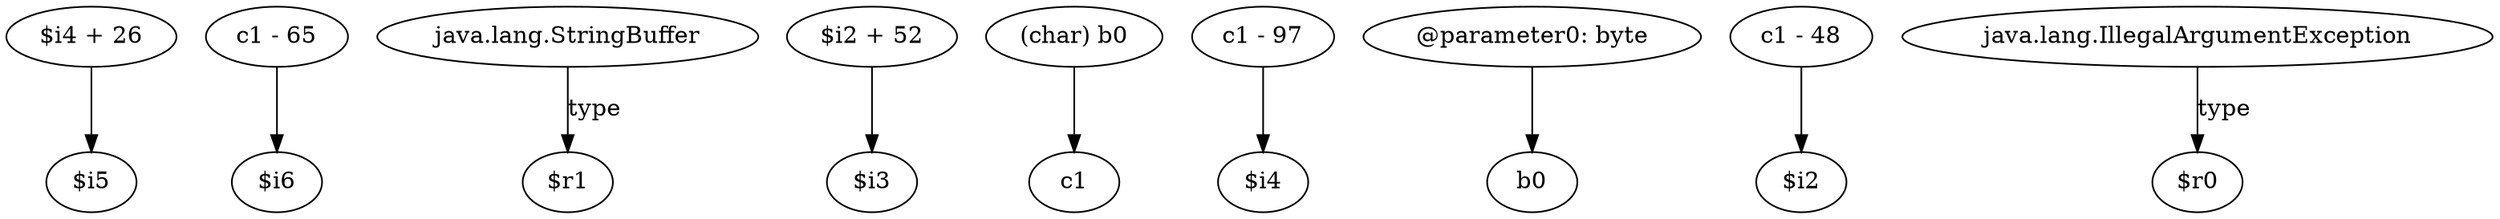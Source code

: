 digraph g {
0[label="$i4 + 26"]
1[label="$i5"]
0->1[label=""]
2[label="c1 - 65"]
3[label="$i6"]
2->3[label=""]
4[label="java.lang.StringBuffer"]
5[label="$r1"]
4->5[label="type"]
6[label="$i2 + 52"]
7[label="$i3"]
6->7[label=""]
8[label="(char) b0"]
9[label="c1"]
8->9[label=""]
10[label="c1 - 97"]
11[label="$i4"]
10->11[label=""]
12[label="@parameter0: byte"]
13[label="b0"]
12->13[label=""]
14[label="c1 - 48"]
15[label="$i2"]
14->15[label=""]
16[label="java.lang.IllegalArgumentException"]
17[label="$r0"]
16->17[label="type"]
}